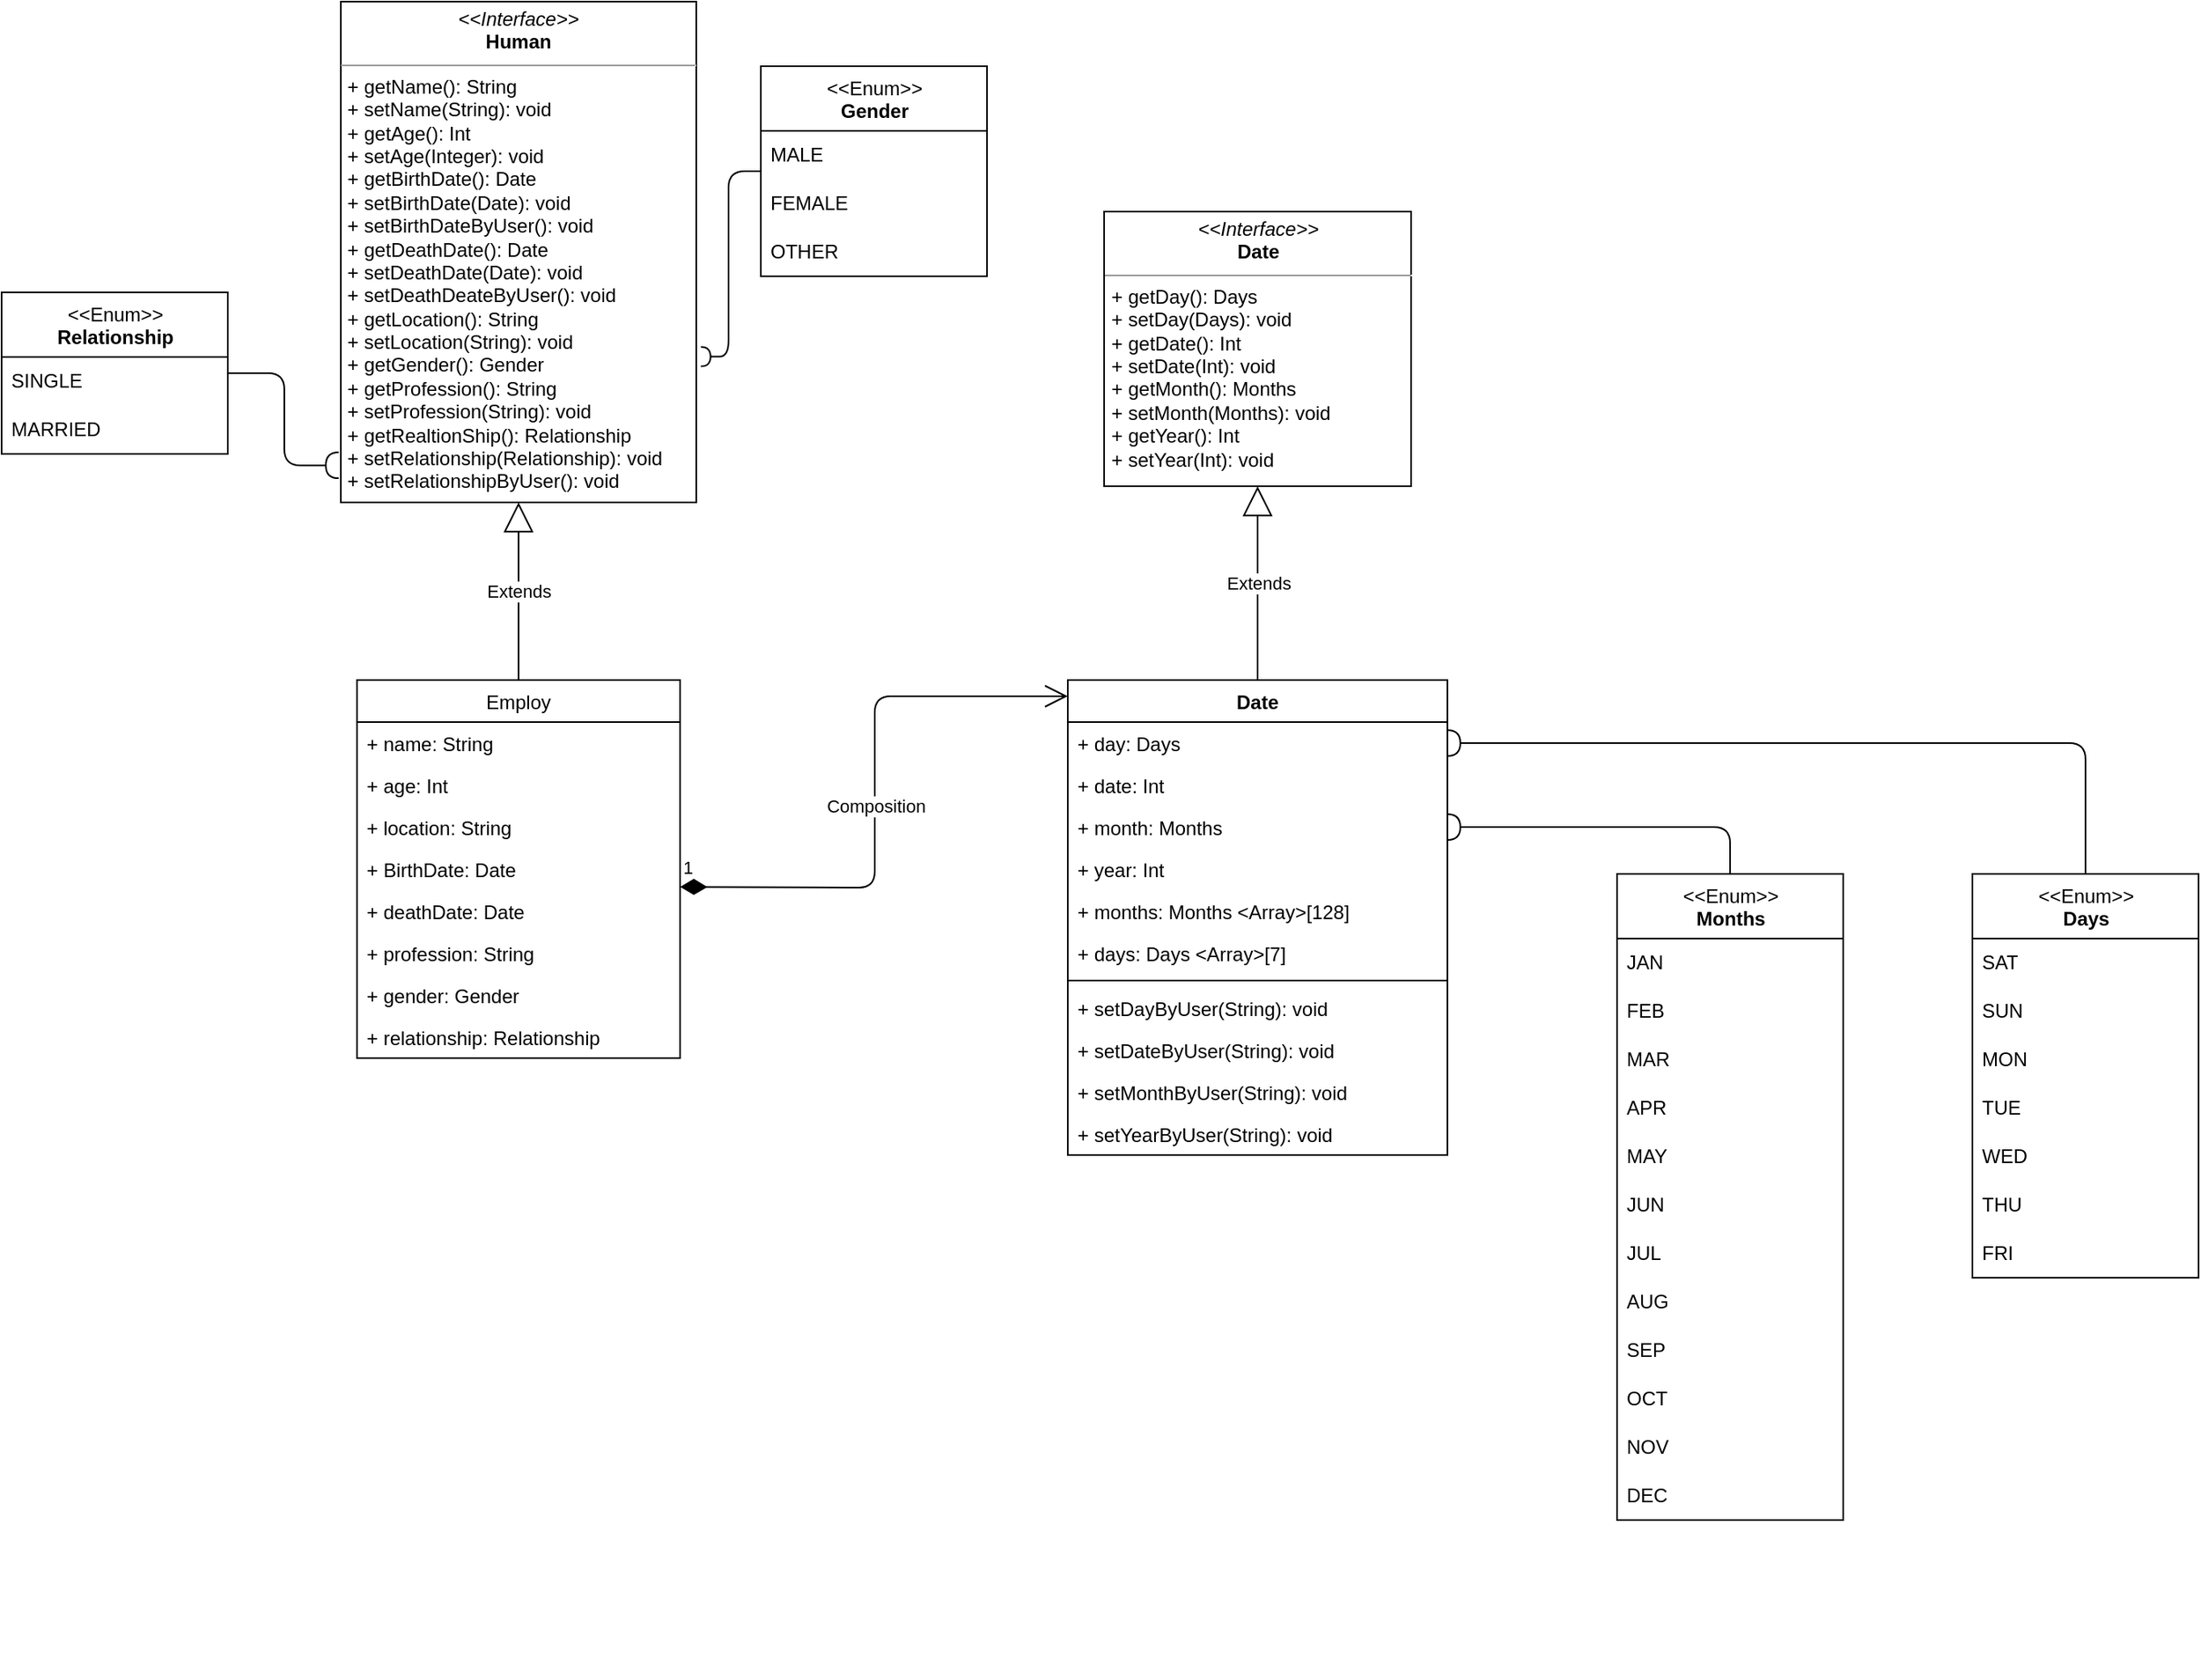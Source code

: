 <mxfile version="13.9.9" type="device"><diagram id="J0v9Wqk6Z4MLpNujObMI" name="HR"><mxGraphModel dx="1408" dy="818" grid="1" gridSize="10" guides="1" tooltips="1" connect="1" arrows="1" fold="1" page="1" pageScale="1" pageWidth="3300" pageHeight="4681" math="0" shadow="0"><root><mxCell id="0"/><mxCell id="1" parent="0"/><mxCell id="L_Npj3bjUMt8gX2hCeXl-29" value="" style="group" vertex="1" connectable="0" parent="1"><mxGeometry x="990" y="130" width="1360" height="1038" as="geometry"/></mxCell><mxCell id="k-gvY35Qcv6dLFBPC7Hd-1" value="&lt;p style=&quot;margin: 0px ; margin-top: 4px ; text-align: center&quot;&gt;&lt;i&gt;&amp;lt;&amp;lt;Interface&amp;gt;&amp;gt;&lt;/i&gt;&lt;br&gt;&lt;b&gt;Human&lt;/b&gt;&lt;/p&gt;&lt;hr size=&quot;1&quot;&gt;&lt;p style=&quot;margin: 0px ; margin-left: 4px&quot;&gt;&lt;/p&gt;&lt;p style=&quot;margin: 0px ; margin-left: 4px&quot;&gt;+ getName(): String&lt;/p&gt;&lt;p style=&quot;margin: 0px ; margin-left: 4px&quot;&gt;+ setName(String): void&lt;/p&gt;&lt;p style=&quot;margin: 0px 0px 0px 4px&quot;&gt;+ getAge(): Int&lt;/p&gt;&lt;p style=&quot;margin: 0px 0px 0px 4px&quot;&gt;+ setAge(Integer): void&lt;/p&gt;&lt;p style=&quot;margin: 0px 0px 0px 4px&quot;&gt;+ getBirthDate(): Date&lt;/p&gt;&lt;p style=&quot;margin: 0px 0px 0px 4px&quot;&gt;+ setBirthDate(Date): void&lt;/p&gt;&lt;p style=&quot;margin: 0px 0px 0px 4px&quot;&gt;+ setBirthDateByUser(): void&lt;/p&gt;&lt;p style=&quot;margin: 0px 0px 0px 4px&quot;&gt;+ getDeathDate(): Date&lt;/p&gt;&lt;p style=&quot;margin: 0px 0px 0px 4px&quot;&gt;+ setDeathDate(Date): void&lt;/p&gt;&lt;p style=&quot;margin: 0px 0px 0px 4px&quot;&gt;+ setDeathDeateByUser(): void&lt;/p&gt;&lt;p style=&quot;margin: 0px ; margin-left: 4px&quot;&gt;+ getLocation(): String&lt;br&gt;+ setLocation(String): void&lt;/p&gt;&lt;p style=&quot;margin: 0px ; margin-left: 4px&quot;&gt;+ getGender(): Gender&lt;/p&gt;&lt;p style=&quot;margin: 0px ; margin-left: 4px&quot;&gt;+ getProfession(): String&lt;/p&gt;&lt;p style=&quot;margin: 0px ; margin-left: 4px&quot;&gt;+ setProfession(String): void&lt;/p&gt;&lt;p style=&quot;margin: 0px ; margin-left: 4px&quot;&gt;+ getRealtionShip(): Relationship&lt;/p&gt;&lt;p style=&quot;margin: 0px ; margin-left: 4px&quot;&gt;+ setRelationship(Relationship): void&lt;/p&gt;&lt;p style=&quot;margin: 0px ; margin-left: 4px&quot;&gt;+ setRelationshipByUser(): void&lt;/p&gt;" style="verticalAlign=top;align=left;overflow=fill;fontSize=12;fontFamily=Helvetica;html=1;fillColor=none;" parent="L_Npj3bjUMt8gX2hCeXl-29" vertex="1"><mxGeometry x="210" width="220" height="310" as="geometry"/></mxCell><mxCell id="k-gvY35Qcv6dLFBPC7Hd-10" style="edgeStyle=orthogonalEdgeStyle;rounded=1;jumpSize=2;orthogonalLoop=1;jettySize=auto;html=1;entryX=1.013;entryY=0.709;entryDx=0;entryDy=0;entryPerimeter=0;endArrow=halfCircle;endFill=0;endSize=4;" parent="L_Npj3bjUMt8gX2hCeXl-29" source="k-gvY35Qcv6dLFBPC7Hd-2" target="k-gvY35Qcv6dLFBPC7Hd-1" edge="1"><mxGeometry relative="1" as="geometry"/></mxCell><mxCell id="k-gvY35Qcv6dLFBPC7Hd-2" value="&amp;lt;&amp;lt;Enum&amp;gt;&amp;gt;&lt;br&gt;&lt;b&gt;Gender&lt;/b&gt;" style="swimlane;fontStyle=0;align=center;verticalAlign=top;childLayout=stackLayout;horizontal=1;startSize=40;horizontalStack=0;resizeParent=1;resizeParentMax=0;resizeLast=0;collapsible=0;marginBottom=0;html=1;" parent="L_Npj3bjUMt8gX2hCeXl-29" vertex="1"><mxGeometry x="470" y="40" width="140" height="130" as="geometry"/></mxCell><mxCell id="k-gvY35Qcv6dLFBPC7Hd-3" value="MALE" style="text;html=1;strokeColor=none;fillColor=none;align=left;verticalAlign=middle;spacingLeft=4;spacingRight=4;overflow=hidden;rotatable=0;points=[[0,0.5],[1,0.5]];portConstraint=eastwest;" parent="k-gvY35Qcv6dLFBPC7Hd-2" vertex="1"><mxGeometry y="40" width="140" height="30" as="geometry"/></mxCell><mxCell id="k-gvY35Qcv6dLFBPC7Hd-4" value="FEMALE" style="text;html=1;strokeColor=none;fillColor=none;align=left;verticalAlign=middle;spacingLeft=4;spacingRight=4;overflow=hidden;rotatable=0;points=[[0,0.5],[1,0.5]];portConstraint=eastwest;" parent="k-gvY35Qcv6dLFBPC7Hd-2" vertex="1"><mxGeometry y="70" width="140" height="30" as="geometry"/></mxCell><mxCell id="k-gvY35Qcv6dLFBPC7Hd-5" value="OTHER" style="text;html=1;strokeColor=none;fillColor=none;align=left;verticalAlign=middle;spacingLeft=4;spacingRight=4;overflow=hidden;rotatable=0;points=[[0,0.5],[1,0.5]];portConstraint=eastwest;" parent="k-gvY35Qcv6dLFBPC7Hd-2" vertex="1"><mxGeometry y="100" width="140" height="30" as="geometry"/></mxCell><mxCell id="k-gvY35Qcv6dLFBPC7Hd-9" value="&lt;p style=&quot;margin: 0px ; margin-top: 4px ; text-align: center&quot;&gt;&lt;i&gt;&amp;lt;&amp;lt;Interface&amp;gt;&amp;gt;&lt;/i&gt;&lt;br&gt;&lt;b&gt;Date&lt;/b&gt;&lt;/p&gt;&lt;hr size=&quot;1&quot;&gt;&lt;p style=&quot;margin: 0px ; margin-left: 4px&quot;&gt;+ getDay(): Days&lt;/p&gt;&lt;p style=&quot;margin: 0px ; margin-left: 4px&quot;&gt;+ setDay(Days): void&lt;/p&gt;&lt;p style=&quot;margin: 0px ; margin-left: 4px&quot;&gt;+ getDate(): Int&lt;/p&gt;&lt;p style=&quot;margin: 0px ; margin-left: 4px&quot;&gt;+ setDate(Int): void&lt;/p&gt;&lt;p style=&quot;margin: 0px ; margin-left: 4px&quot;&gt;+ getMonth(): Months&lt;/p&gt;&lt;p style=&quot;margin: 0px ; margin-left: 4px&quot;&gt;+ setMonth(Months): void&lt;/p&gt;&lt;p style=&quot;margin: 0px ; margin-left: 4px&quot;&gt;+ getYear(): Int&lt;/p&gt;&lt;p style=&quot;margin: 0px ; margin-left: 4px&quot;&gt;+ setYear(Int): void&lt;/p&gt;" style="verticalAlign=top;align=left;overflow=fill;fontSize=12;fontFamily=Helvetica;html=1;fillColor=none;" parent="L_Npj3bjUMt8gX2hCeXl-29" vertex="1"><mxGeometry x="682.5" y="130" width="190" height="170" as="geometry"/></mxCell><mxCell id="k-gvY35Qcv6dLFBPC7Hd-12" value="&amp;lt;&amp;lt;Enum&amp;gt;&amp;gt;&lt;br&gt;&lt;b&gt;Months&lt;/b&gt;" style="swimlane;fontStyle=0;align=center;verticalAlign=top;childLayout=stackLayout;horizontal=1;startSize=40;horizontalStack=0;resizeParent=1;resizeParentMax=0;resizeLast=0;collapsible=0;marginBottom=0;html=1;" parent="L_Npj3bjUMt8gX2hCeXl-29" vertex="1"><mxGeometry x="1000" y="540" width="140" height="400" as="geometry"/></mxCell><mxCell id="k-gvY35Qcv6dLFBPC7Hd-13" value="JAN" style="text;html=1;strokeColor=none;fillColor=none;align=left;verticalAlign=middle;spacingLeft=4;spacingRight=4;overflow=hidden;rotatable=0;points=[[0,0.5],[1,0.5]];portConstraint=eastwest;" parent="k-gvY35Qcv6dLFBPC7Hd-12" vertex="1"><mxGeometry y="40" width="140" height="30" as="geometry"/></mxCell><mxCell id="k-gvY35Qcv6dLFBPC7Hd-14" value="FEB" style="text;html=1;strokeColor=none;fillColor=none;align=left;verticalAlign=middle;spacingLeft=4;spacingRight=4;overflow=hidden;rotatable=0;points=[[0,0.5],[1,0.5]];portConstraint=eastwest;" parent="k-gvY35Qcv6dLFBPC7Hd-12" vertex="1"><mxGeometry y="70" width="140" height="30" as="geometry"/></mxCell><mxCell id="k-gvY35Qcv6dLFBPC7Hd-15" value="MAR" style="text;html=1;strokeColor=none;fillColor=none;align=left;verticalAlign=middle;spacingLeft=4;spacingRight=4;overflow=hidden;rotatable=0;points=[[0,0.5],[1,0.5]];portConstraint=eastwest;" parent="k-gvY35Qcv6dLFBPC7Hd-12" vertex="1"><mxGeometry y="100" width="140" height="30" as="geometry"/></mxCell><mxCell id="k-gvY35Qcv6dLFBPC7Hd-16" value="APR" style="text;html=1;strokeColor=none;fillColor=none;align=left;verticalAlign=middle;spacingLeft=4;spacingRight=4;overflow=hidden;rotatable=0;points=[[0,0.5],[1,0.5]];portConstraint=eastwest;" parent="k-gvY35Qcv6dLFBPC7Hd-12" vertex="1"><mxGeometry y="130" width="140" height="30" as="geometry"/></mxCell><mxCell id="k-gvY35Qcv6dLFBPC7Hd-17" value="MAY" style="text;html=1;strokeColor=none;fillColor=none;align=left;verticalAlign=middle;spacingLeft=4;spacingRight=4;overflow=hidden;rotatable=0;points=[[0,0.5],[1,0.5]];portConstraint=eastwest;" parent="k-gvY35Qcv6dLFBPC7Hd-12" vertex="1"><mxGeometry y="160" width="140" height="30" as="geometry"/></mxCell><mxCell id="k-gvY35Qcv6dLFBPC7Hd-18" value="JUN" style="text;html=1;strokeColor=none;fillColor=none;align=left;verticalAlign=middle;spacingLeft=4;spacingRight=4;overflow=hidden;rotatable=0;points=[[0,0.5],[1,0.5]];portConstraint=eastwest;" parent="k-gvY35Qcv6dLFBPC7Hd-12" vertex="1"><mxGeometry y="190" width="140" height="30" as="geometry"/></mxCell><mxCell id="k-gvY35Qcv6dLFBPC7Hd-19" value="JUL" style="text;html=1;strokeColor=none;fillColor=none;align=left;verticalAlign=middle;spacingLeft=4;spacingRight=4;overflow=hidden;rotatable=0;points=[[0,0.5],[1,0.5]];portConstraint=eastwest;" parent="k-gvY35Qcv6dLFBPC7Hd-12" vertex="1"><mxGeometry y="220" width="140" height="30" as="geometry"/></mxCell><mxCell id="k-gvY35Qcv6dLFBPC7Hd-20" value="AUG" style="text;html=1;strokeColor=none;fillColor=none;align=left;verticalAlign=middle;spacingLeft=4;spacingRight=4;overflow=hidden;rotatable=0;points=[[0,0.5],[1,0.5]];portConstraint=eastwest;" parent="k-gvY35Qcv6dLFBPC7Hd-12" vertex="1"><mxGeometry y="250" width="140" height="30" as="geometry"/></mxCell><mxCell id="k-gvY35Qcv6dLFBPC7Hd-21" value="SEP" style="text;html=1;strokeColor=none;fillColor=none;align=left;verticalAlign=middle;spacingLeft=4;spacingRight=4;overflow=hidden;rotatable=0;points=[[0,0.5],[1,0.5]];portConstraint=eastwest;" parent="k-gvY35Qcv6dLFBPC7Hd-12" vertex="1"><mxGeometry y="280" width="140" height="30" as="geometry"/></mxCell><mxCell id="k-gvY35Qcv6dLFBPC7Hd-22" value="OCT" style="text;html=1;strokeColor=none;fillColor=none;align=left;verticalAlign=middle;spacingLeft=4;spacingRight=4;overflow=hidden;rotatable=0;points=[[0,0.5],[1,0.5]];portConstraint=eastwest;" parent="k-gvY35Qcv6dLFBPC7Hd-12" vertex="1"><mxGeometry y="310" width="140" height="30" as="geometry"/></mxCell><mxCell id="k-gvY35Qcv6dLFBPC7Hd-23" value="NOV" style="text;html=1;strokeColor=none;fillColor=none;align=left;verticalAlign=middle;spacingLeft=4;spacingRight=4;overflow=hidden;rotatable=0;points=[[0,0.5],[1,0.5]];portConstraint=eastwest;" parent="k-gvY35Qcv6dLFBPC7Hd-12" vertex="1"><mxGeometry y="340" width="140" height="30" as="geometry"/></mxCell><mxCell id="k-gvY35Qcv6dLFBPC7Hd-24" value="DEC" style="text;html=1;strokeColor=none;fillColor=none;align=left;verticalAlign=middle;spacingLeft=4;spacingRight=4;overflow=hidden;rotatable=0;points=[[0,0.5],[1,0.5]];portConstraint=eastwest;" parent="k-gvY35Qcv6dLFBPC7Hd-12" vertex="1"><mxGeometry y="370" width="140" height="30" as="geometry"/></mxCell><mxCell id="k-gvY35Qcv6dLFBPC7Hd-26" value="&amp;lt;&amp;lt;Enum&amp;gt;&amp;gt;&lt;br&gt;&lt;b&gt;Days&lt;/b&gt;" style="swimlane;fontStyle=0;align=center;verticalAlign=top;childLayout=stackLayout;horizontal=1;startSize=40;horizontalStack=0;resizeParent=1;resizeParentMax=0;resizeLast=0;collapsible=0;marginBottom=0;html=1;" parent="L_Npj3bjUMt8gX2hCeXl-29" vertex="1"><mxGeometry x="1220" y="540" width="140" height="250" as="geometry"/></mxCell><mxCell id="k-gvY35Qcv6dLFBPC7Hd-27" value="SAT" style="text;html=1;strokeColor=none;fillColor=none;align=left;verticalAlign=middle;spacingLeft=4;spacingRight=4;overflow=hidden;rotatable=0;points=[[0,0.5],[1,0.5]];portConstraint=eastwest;" parent="k-gvY35Qcv6dLFBPC7Hd-26" vertex="1"><mxGeometry y="40" width="140" height="30" as="geometry"/></mxCell><mxCell id="k-gvY35Qcv6dLFBPC7Hd-28" value="SUN" style="text;html=1;strokeColor=none;fillColor=none;align=left;verticalAlign=middle;spacingLeft=4;spacingRight=4;overflow=hidden;rotatable=0;points=[[0,0.5],[1,0.5]];portConstraint=eastwest;" parent="k-gvY35Qcv6dLFBPC7Hd-26" vertex="1"><mxGeometry y="70" width="140" height="30" as="geometry"/></mxCell><mxCell id="k-gvY35Qcv6dLFBPC7Hd-29" value="MON" style="text;html=1;strokeColor=none;fillColor=none;align=left;verticalAlign=middle;spacingLeft=4;spacingRight=4;overflow=hidden;rotatable=0;points=[[0,0.5],[1,0.5]];portConstraint=eastwest;" parent="k-gvY35Qcv6dLFBPC7Hd-26" vertex="1"><mxGeometry y="100" width="140" height="30" as="geometry"/></mxCell><mxCell id="k-gvY35Qcv6dLFBPC7Hd-30" value="TUE" style="text;html=1;strokeColor=none;fillColor=none;align=left;verticalAlign=middle;spacingLeft=4;spacingRight=4;overflow=hidden;rotatable=0;points=[[0,0.5],[1,0.5]];portConstraint=eastwest;" parent="k-gvY35Qcv6dLFBPC7Hd-26" vertex="1"><mxGeometry y="130" width="140" height="30" as="geometry"/></mxCell><mxCell id="k-gvY35Qcv6dLFBPC7Hd-31" value="WED" style="text;html=1;strokeColor=none;fillColor=none;align=left;verticalAlign=middle;spacingLeft=4;spacingRight=4;overflow=hidden;rotatable=0;points=[[0,0.5],[1,0.5]];portConstraint=eastwest;" parent="k-gvY35Qcv6dLFBPC7Hd-26" vertex="1"><mxGeometry y="160" width="140" height="30" as="geometry"/></mxCell><mxCell id="k-gvY35Qcv6dLFBPC7Hd-32" value="THU" style="text;html=1;strokeColor=none;fillColor=none;align=left;verticalAlign=middle;spacingLeft=4;spacingRight=4;overflow=hidden;rotatable=0;points=[[0,0.5],[1,0.5]];portConstraint=eastwest;" parent="k-gvY35Qcv6dLFBPC7Hd-26" vertex="1"><mxGeometry y="190" width="140" height="30" as="geometry"/></mxCell><mxCell id="k-gvY35Qcv6dLFBPC7Hd-33" value="FRI" style="text;html=1;strokeColor=none;fillColor=none;align=left;verticalAlign=middle;spacingLeft=4;spacingRight=4;overflow=hidden;rotatable=0;points=[[0,0.5],[1,0.5]];portConstraint=eastwest;" parent="k-gvY35Qcv6dLFBPC7Hd-26" vertex="1"><mxGeometry y="220" width="140" height="30" as="geometry"/></mxCell><mxCell id="k-gvY35Qcv6dLFBPC7Hd-43" value="Employ" style="swimlane;fontStyle=0;childLayout=stackLayout;horizontal=1;startSize=26;fillColor=none;horizontalStack=0;resizeParent=1;resizeParentMax=0;resizeLast=0;collapsible=1;marginBottom=0;" parent="L_Npj3bjUMt8gX2hCeXl-29" vertex="1"><mxGeometry x="220" y="420" width="200" height="234" as="geometry"/></mxCell><mxCell id="L_Npj3bjUMt8gX2hCeXl-28" value="Extends" style="endArrow=block;endSize=16;endFill=0;html=1;entryX=0.5;entryY=1;entryDx=0;entryDy=0;" edge="1" parent="k-gvY35Qcv6dLFBPC7Hd-43" target="k-gvY35Qcv6dLFBPC7Hd-1"><mxGeometry width="160" relative="1" as="geometry"><mxPoint x="100" as="sourcePoint"/><mxPoint x="260" as="targetPoint"/></mxGeometry></mxCell><mxCell id="k-gvY35Qcv6dLFBPC7Hd-44" value="+ name: String" style="text;strokeColor=none;fillColor=none;align=left;verticalAlign=top;spacingLeft=4;spacingRight=4;overflow=hidden;rotatable=0;points=[[0,0.5],[1,0.5]];portConstraint=eastwest;" parent="k-gvY35Qcv6dLFBPC7Hd-43" vertex="1"><mxGeometry y="26" width="200" height="26" as="geometry"/></mxCell><mxCell id="k-gvY35Qcv6dLFBPC7Hd-45" value="+ age: Int" style="text;strokeColor=none;fillColor=none;align=left;verticalAlign=top;spacingLeft=4;spacingRight=4;overflow=hidden;rotatable=0;points=[[0,0.5],[1,0.5]];portConstraint=eastwest;" parent="k-gvY35Qcv6dLFBPC7Hd-43" vertex="1"><mxGeometry y="52" width="200" height="26" as="geometry"/></mxCell><mxCell id="k-gvY35Qcv6dLFBPC7Hd-49" value="+ location: String" style="text;strokeColor=none;fillColor=none;align=left;verticalAlign=top;spacingLeft=4;spacingRight=4;overflow=hidden;rotatable=0;points=[[0,0.5],[1,0.5]];portConstraint=eastwest;" parent="k-gvY35Qcv6dLFBPC7Hd-43" vertex="1"><mxGeometry y="78" width="200" height="26" as="geometry"/></mxCell><mxCell id="k-gvY35Qcv6dLFBPC7Hd-46" value="+ BirthDate: Date" style="text;strokeColor=none;fillColor=none;align=left;verticalAlign=top;spacingLeft=4;spacingRight=4;overflow=hidden;rotatable=0;points=[[0,0.5],[1,0.5]];portConstraint=eastwest;" parent="k-gvY35Qcv6dLFBPC7Hd-43" vertex="1"><mxGeometry y="104" width="200" height="26" as="geometry"/></mxCell><mxCell id="k-gvY35Qcv6dLFBPC7Hd-48" value="+ deathDate: Date" style="text;strokeColor=none;fillColor=none;align=left;verticalAlign=top;spacingLeft=4;spacingRight=4;overflow=hidden;rotatable=0;points=[[0,0.5],[1,0.5]];portConstraint=eastwest;" parent="k-gvY35Qcv6dLFBPC7Hd-43" vertex="1"><mxGeometry y="130" width="200" height="26" as="geometry"/></mxCell><mxCell id="k-gvY35Qcv6dLFBPC7Hd-50" value="+ profession: String" style="text;strokeColor=none;fillColor=none;align=left;verticalAlign=top;spacingLeft=4;spacingRight=4;overflow=hidden;rotatable=0;points=[[0,0.5],[1,0.5]];portConstraint=eastwest;" parent="k-gvY35Qcv6dLFBPC7Hd-43" vertex="1"><mxGeometry y="156" width="200" height="26" as="geometry"/></mxCell><mxCell id="L_Npj3bjUMt8gX2hCeXl-48" value="+ gender: Gender" style="text;strokeColor=none;fillColor=none;align=left;verticalAlign=top;spacingLeft=4;spacingRight=4;overflow=hidden;rotatable=0;points=[[0,0.5],[1,0.5]];portConstraint=eastwest;" vertex="1" parent="k-gvY35Qcv6dLFBPC7Hd-43"><mxGeometry y="182" width="200" height="26" as="geometry"/></mxCell><mxCell id="L_Npj3bjUMt8gX2hCeXl-4" value="+ relationship: Relationship" style="text;strokeColor=none;fillColor=none;align=left;verticalAlign=top;spacingLeft=4;spacingRight=4;overflow=hidden;rotatable=0;points=[[0,0.5],[1,0.5]];portConstraint=eastwest;" vertex="1" parent="k-gvY35Qcv6dLFBPC7Hd-43"><mxGeometry y="208" width="200" height="26" as="geometry"/></mxCell><mxCell id="k-gvY35Qcv6dLFBPC7Hd-58" value="Date" style="swimlane;fontStyle=1;align=center;verticalAlign=top;childLayout=stackLayout;horizontal=1;startSize=26;horizontalStack=0;resizeParent=1;resizeParentMax=0;resizeLast=0;collapsible=1;marginBottom=0;" parent="L_Npj3bjUMt8gX2hCeXl-29" vertex="1"><mxGeometry x="660" y="420" width="235" height="294" as="geometry"/></mxCell><mxCell id="k-gvY35Qcv6dLFBPC7Hd-52" value="+ day: Days" style="text;strokeColor=none;fillColor=none;align=left;verticalAlign=top;spacingLeft=4;spacingRight=4;overflow=hidden;rotatable=0;points=[[0,0.5],[1,0.5]];portConstraint=eastwest;" parent="k-gvY35Qcv6dLFBPC7Hd-58" vertex="1"><mxGeometry y="26" width="235" height="26" as="geometry"/></mxCell><mxCell id="k-gvY35Qcv6dLFBPC7Hd-53" value="+ date: Int" style="text;strokeColor=none;fillColor=none;align=left;verticalAlign=top;spacingLeft=4;spacingRight=4;overflow=hidden;rotatable=0;points=[[0,0.5],[1,0.5]];portConstraint=eastwest;" parent="k-gvY35Qcv6dLFBPC7Hd-58" vertex="1"><mxGeometry y="52" width="235" height="26" as="geometry"/></mxCell><mxCell id="k-gvY35Qcv6dLFBPC7Hd-54" value="+ month: Months" style="text;strokeColor=none;fillColor=none;align=left;verticalAlign=top;spacingLeft=4;spacingRight=4;overflow=hidden;rotatable=0;points=[[0,0.5],[1,0.5]];portConstraint=eastwest;" parent="k-gvY35Qcv6dLFBPC7Hd-58" vertex="1"><mxGeometry y="78" width="235" height="26" as="geometry"/></mxCell><mxCell id="k-gvY35Qcv6dLFBPC7Hd-55" value="+ year: Int" style="text;strokeColor=none;fillColor=none;align=left;verticalAlign=top;spacingLeft=4;spacingRight=4;overflow=hidden;rotatable=0;points=[[0,0.5],[1,0.5]];portConstraint=eastwest;" parent="k-gvY35Qcv6dLFBPC7Hd-58" vertex="1"><mxGeometry y="104" width="235" height="26" as="geometry"/></mxCell><mxCell id="L_Npj3bjUMt8gX2hCeXl-5" value="+ months: Months &lt;Array&gt;[128]" style="text;strokeColor=none;fillColor=none;align=left;verticalAlign=top;spacingLeft=4;spacingRight=4;overflow=hidden;rotatable=0;points=[[0,0.5],[1,0.5]];portConstraint=eastwest;" vertex="1" parent="k-gvY35Qcv6dLFBPC7Hd-58"><mxGeometry y="130" width="235" height="26" as="geometry"/></mxCell><mxCell id="L_Npj3bjUMt8gX2hCeXl-3" value="+ days: Days &lt;Array&gt;[7]" style="text;strokeColor=none;fillColor=none;align=left;verticalAlign=top;spacingLeft=4;spacingRight=4;overflow=hidden;rotatable=0;points=[[0,0.5],[1,0.5]];portConstraint=eastwest;" vertex="1" parent="k-gvY35Qcv6dLFBPC7Hd-58"><mxGeometry y="156" width="235" height="26" as="geometry"/></mxCell><mxCell id="k-gvY35Qcv6dLFBPC7Hd-60" value="" style="line;strokeWidth=1;fillColor=none;align=left;verticalAlign=middle;spacingTop=-1;spacingLeft=3;spacingRight=3;rotatable=0;labelPosition=right;points=[];portConstraint=eastwest;" parent="k-gvY35Qcv6dLFBPC7Hd-58" vertex="1"><mxGeometry y="182" width="235" height="8" as="geometry"/></mxCell><mxCell id="k-gvY35Qcv6dLFBPC7Hd-61" value="+ setDayByUser(String): void" style="text;strokeColor=none;fillColor=none;align=left;verticalAlign=top;spacingLeft=4;spacingRight=4;overflow=hidden;rotatable=0;points=[[0,0.5],[1,0.5]];portConstraint=eastwest;" parent="k-gvY35Qcv6dLFBPC7Hd-58" vertex="1"><mxGeometry y="190" width="235" height="26" as="geometry"/></mxCell><mxCell id="k-gvY35Qcv6dLFBPC7Hd-65" value="+ setDateByUser(String): void" style="text;strokeColor=none;fillColor=none;align=left;verticalAlign=top;spacingLeft=4;spacingRight=4;overflow=hidden;rotatable=0;points=[[0,0.5],[1,0.5]];portConstraint=eastwest;" parent="k-gvY35Qcv6dLFBPC7Hd-58" vertex="1"><mxGeometry y="216" width="235" height="26" as="geometry"/></mxCell><mxCell id="k-gvY35Qcv6dLFBPC7Hd-63" value="+ setMonthByUser(String): void" style="text;strokeColor=none;fillColor=none;align=left;verticalAlign=top;spacingLeft=4;spacingRight=4;overflow=hidden;rotatable=0;points=[[0,0.5],[1,0.5]];portConstraint=eastwest;" parent="k-gvY35Qcv6dLFBPC7Hd-58" vertex="1"><mxGeometry y="242" width="235" height="26" as="geometry"/></mxCell><mxCell id="k-gvY35Qcv6dLFBPC7Hd-66" value="+ setYearByUser(String): void" style="text;strokeColor=none;fillColor=none;align=left;verticalAlign=top;spacingLeft=4;spacingRight=4;overflow=hidden;rotatable=0;points=[[0,0.5],[1,0.5]];portConstraint=eastwest;" parent="k-gvY35Qcv6dLFBPC7Hd-58" vertex="1"><mxGeometry y="268" width="235" height="26" as="geometry"/></mxCell><mxCell id="L_Npj3bjUMt8gX2hCeXl-1" style="edgeStyle=orthogonalEdgeStyle;rounded=1;orthogonalLoop=1;jettySize=auto;html=1;entryX=1;entryY=0.5;entryDx=0;entryDy=0;endArrow=halfCircle;endFill=0;" edge="1" parent="L_Npj3bjUMt8gX2hCeXl-29" source="k-gvY35Qcv6dLFBPC7Hd-26" target="k-gvY35Qcv6dLFBPC7Hd-52"><mxGeometry relative="1" as="geometry"><Array as="points"><mxPoint x="1290" y="459"/></Array></mxGeometry></mxCell><mxCell id="L_Npj3bjUMt8gX2hCeXl-2" style="edgeStyle=orthogonalEdgeStyle;rounded=1;orthogonalLoop=1;jettySize=auto;html=1;entryX=1;entryY=0.5;entryDx=0;entryDy=0;endArrow=halfCircle;endFill=0;" edge="1" parent="L_Npj3bjUMt8gX2hCeXl-29" source="k-gvY35Qcv6dLFBPC7Hd-12" target="k-gvY35Qcv6dLFBPC7Hd-54"><mxGeometry relative="1" as="geometry"/></mxCell><mxCell id="k-gvY35Qcv6dLFBPC7Hd-62" value="Extends" style="endArrow=block;endSize=16;endFill=0;html=1;entryX=0.5;entryY=1;entryDx=0;entryDy=0;edgeStyle=orthogonalEdgeStyle;exitX=0.5;exitY=0;exitDx=0;exitDy=0;" parent="L_Npj3bjUMt8gX2hCeXl-29" source="k-gvY35Qcv6dLFBPC7Hd-58" target="k-gvY35Qcv6dLFBPC7Hd-9" edge="1"><mxGeometry width="160" relative="1" as="geometry"><mxPoint x="1080" y="530" as="sourcePoint"/><mxPoint x="1240" y="530" as="targetPoint"/></mxGeometry></mxCell><mxCell id="k-gvY35Qcv6dLFBPC7Hd-68" value="1" style="endArrow=open;html=1;endSize=12;startArrow=diamondThin;startSize=14;startFill=1;edgeStyle=orthogonalEdgeStyle;align=left;verticalAlign=bottom;entryX=0;entryY=0.034;entryDx=0;entryDy=0;entryPerimeter=0;" parent="L_Npj3bjUMt8gX2hCeXl-29" target="k-gvY35Qcv6dLFBPC7Hd-58" edge="1"><mxGeometry x="-1" y="3" relative="1" as="geometry"><mxPoint x="420" y="548" as="sourcePoint"/><mxPoint x="580" y="440" as="targetPoint"/></mxGeometry></mxCell><mxCell id="L_Npj3bjUMt8gX2hCeXl-20" value="Composition" style="edgeLabel;html=1;align=center;verticalAlign=middle;resizable=0;points=[];" vertex="1" connectable="0" parent="k-gvY35Qcv6dLFBPC7Hd-68"><mxGeometry x="-0.153" y="-3" relative="1" as="geometry"><mxPoint x="-3" y="-19.33" as="offset"/></mxGeometry></mxCell><mxCell id="L_Npj3bjUMt8gX2hCeXl-27" style="edgeStyle=orthogonalEdgeStyle;rounded=1;orthogonalLoop=1;jettySize=auto;html=1;entryX=-0.006;entryY=0.926;entryDx=0;entryDy=0;entryPerimeter=0;endArrow=halfCircle;endFill=0;" edge="1" parent="L_Npj3bjUMt8gX2hCeXl-29" source="L_Npj3bjUMt8gX2hCeXl-6" target="k-gvY35Qcv6dLFBPC7Hd-1"><mxGeometry relative="1" as="geometry"/></mxCell><mxCell id="L_Npj3bjUMt8gX2hCeXl-6" value="&amp;lt;&amp;lt;Enum&amp;gt;&amp;gt;&lt;br&gt;&lt;b&gt;Relationship&lt;/b&gt;" style="swimlane;fontStyle=0;align=center;verticalAlign=top;childLayout=stackLayout;horizontal=1;startSize=40;horizontalStack=0;resizeParent=1;resizeParentMax=0;resizeLast=0;collapsible=0;marginBottom=0;html=1;" vertex="1" parent="L_Npj3bjUMt8gX2hCeXl-29"><mxGeometry y="180" width="140" height="100" as="geometry"/></mxCell><mxCell id="L_Npj3bjUMt8gX2hCeXl-7" value="SINGLE" style="text;html=1;strokeColor=none;fillColor=none;align=left;verticalAlign=middle;spacingLeft=4;spacingRight=4;overflow=hidden;rotatable=0;points=[[0,0.5],[1,0.5]];portConstraint=eastwest;" vertex="1" parent="L_Npj3bjUMt8gX2hCeXl-6"><mxGeometry y="40" width="140" height="30" as="geometry"/></mxCell><mxCell id="L_Npj3bjUMt8gX2hCeXl-8" value="MARRIED" style="text;html=1;strokeColor=none;fillColor=none;align=left;verticalAlign=middle;spacingLeft=4;spacingRight=4;overflow=hidden;rotatable=0;points=[[0,0.5],[1,0.5]];portConstraint=eastwest;" vertex="1" parent="L_Npj3bjUMt8gX2hCeXl-6"><mxGeometry y="70" width="140" height="30" as="geometry"/></mxCell></root></mxGraphModel></diagram></mxfile>